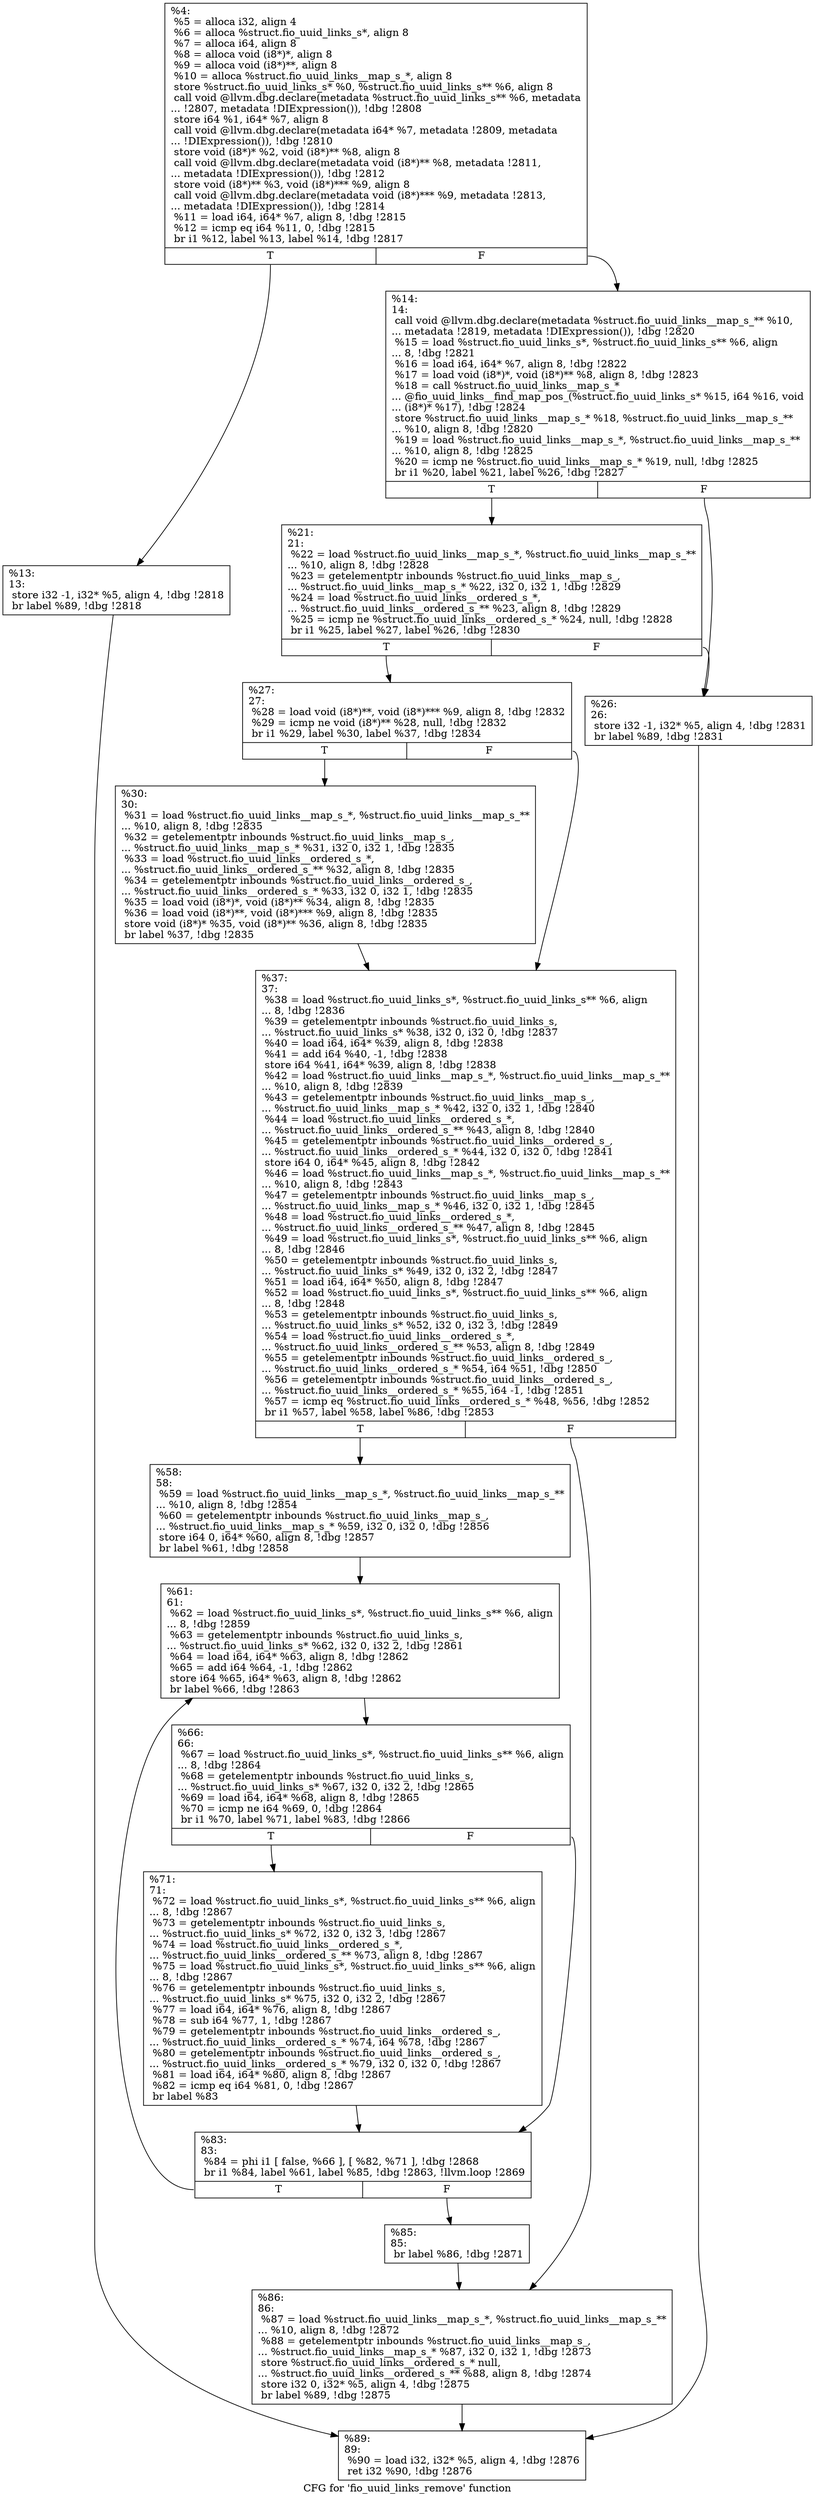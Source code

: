 digraph "CFG for 'fio_uuid_links_remove' function" {
	label="CFG for 'fio_uuid_links_remove' function";

	Node0x556851540210 [shape=record,label="{%4:\l  %5 = alloca i32, align 4\l  %6 = alloca %struct.fio_uuid_links_s*, align 8\l  %7 = alloca i64, align 8\l  %8 = alloca void (i8*)*, align 8\l  %9 = alloca void (i8*)**, align 8\l  %10 = alloca %struct.fio_uuid_links__map_s_*, align 8\l  store %struct.fio_uuid_links_s* %0, %struct.fio_uuid_links_s** %6, align 8\l  call void @llvm.dbg.declare(metadata %struct.fio_uuid_links_s** %6, metadata\l... !2807, metadata !DIExpression()), !dbg !2808\l  store i64 %1, i64* %7, align 8\l  call void @llvm.dbg.declare(metadata i64* %7, metadata !2809, metadata\l... !DIExpression()), !dbg !2810\l  store void (i8*)* %2, void (i8*)** %8, align 8\l  call void @llvm.dbg.declare(metadata void (i8*)** %8, metadata !2811,\l... metadata !DIExpression()), !dbg !2812\l  store void (i8*)** %3, void (i8*)*** %9, align 8\l  call void @llvm.dbg.declare(metadata void (i8*)*** %9, metadata !2813,\l... metadata !DIExpression()), !dbg !2814\l  %11 = load i64, i64* %7, align 8, !dbg !2815\l  %12 = icmp eq i64 %11, 0, !dbg !2815\l  br i1 %12, label %13, label %14, !dbg !2817\l|{<s0>T|<s1>F}}"];
	Node0x556851540210:s0 -> Node0x5568516e2b50;
	Node0x556851540210:s1 -> Node0x5568516e2ba0;
	Node0x5568516e2b50 [shape=record,label="{%13:\l13:                                               \l  store i32 -1, i32* %5, align 4, !dbg !2818\l  br label %89, !dbg !2818\l}"];
	Node0x5568516e2b50 -> Node0x5568516e2fb0;
	Node0x5568516e2ba0 [shape=record,label="{%14:\l14:                                               \l  call void @llvm.dbg.declare(metadata %struct.fio_uuid_links__map_s_** %10,\l... metadata !2819, metadata !DIExpression()), !dbg !2820\l  %15 = load %struct.fio_uuid_links_s*, %struct.fio_uuid_links_s** %6, align\l... 8, !dbg !2821\l  %16 = load i64, i64* %7, align 8, !dbg !2822\l  %17 = load void (i8*)*, void (i8*)** %8, align 8, !dbg !2823\l  %18 = call %struct.fio_uuid_links__map_s_*\l... @fio_uuid_links__find_map_pos_(%struct.fio_uuid_links_s* %15, i64 %16, void\l... (i8*)* %17), !dbg !2824\l  store %struct.fio_uuid_links__map_s_* %18, %struct.fio_uuid_links__map_s_**\l... %10, align 8, !dbg !2820\l  %19 = load %struct.fio_uuid_links__map_s_*, %struct.fio_uuid_links__map_s_**\l... %10, align 8, !dbg !2825\l  %20 = icmp ne %struct.fio_uuid_links__map_s_* %19, null, !dbg !2825\l  br i1 %20, label %21, label %26, !dbg !2827\l|{<s0>T|<s1>F}}"];
	Node0x5568516e2ba0:s0 -> Node0x5568516e2bf0;
	Node0x5568516e2ba0:s1 -> Node0x5568516e2c40;
	Node0x5568516e2bf0 [shape=record,label="{%21:\l21:                                               \l  %22 = load %struct.fio_uuid_links__map_s_*, %struct.fio_uuid_links__map_s_**\l... %10, align 8, !dbg !2828\l  %23 = getelementptr inbounds %struct.fio_uuid_links__map_s_,\l... %struct.fio_uuid_links__map_s_* %22, i32 0, i32 1, !dbg !2829\l  %24 = load %struct.fio_uuid_links__ordered_s_*,\l... %struct.fio_uuid_links__ordered_s_** %23, align 8, !dbg !2829\l  %25 = icmp ne %struct.fio_uuid_links__ordered_s_* %24, null, !dbg !2828\l  br i1 %25, label %27, label %26, !dbg !2830\l|{<s0>T|<s1>F}}"];
	Node0x5568516e2bf0:s0 -> Node0x5568516e2c90;
	Node0x5568516e2bf0:s1 -> Node0x5568516e2c40;
	Node0x5568516e2c40 [shape=record,label="{%26:\l26:                                               \l  store i32 -1, i32* %5, align 4, !dbg !2831\l  br label %89, !dbg !2831\l}"];
	Node0x5568516e2c40 -> Node0x5568516e2fb0;
	Node0x5568516e2c90 [shape=record,label="{%27:\l27:                                               \l  %28 = load void (i8*)**, void (i8*)*** %9, align 8, !dbg !2832\l  %29 = icmp ne void (i8*)** %28, null, !dbg !2832\l  br i1 %29, label %30, label %37, !dbg !2834\l|{<s0>T|<s1>F}}"];
	Node0x5568516e2c90:s0 -> Node0x5568516e2ce0;
	Node0x5568516e2c90:s1 -> Node0x5568516e2d30;
	Node0x5568516e2ce0 [shape=record,label="{%30:\l30:                                               \l  %31 = load %struct.fio_uuid_links__map_s_*, %struct.fio_uuid_links__map_s_**\l... %10, align 8, !dbg !2835\l  %32 = getelementptr inbounds %struct.fio_uuid_links__map_s_,\l... %struct.fio_uuid_links__map_s_* %31, i32 0, i32 1, !dbg !2835\l  %33 = load %struct.fio_uuid_links__ordered_s_*,\l... %struct.fio_uuid_links__ordered_s_** %32, align 8, !dbg !2835\l  %34 = getelementptr inbounds %struct.fio_uuid_links__ordered_s_,\l... %struct.fio_uuid_links__ordered_s_* %33, i32 0, i32 1, !dbg !2835\l  %35 = load void (i8*)*, void (i8*)** %34, align 8, !dbg !2835\l  %36 = load void (i8*)**, void (i8*)*** %9, align 8, !dbg !2835\l  store void (i8*)* %35, void (i8*)** %36, align 8, !dbg !2835\l  br label %37, !dbg !2835\l}"];
	Node0x5568516e2ce0 -> Node0x5568516e2d30;
	Node0x5568516e2d30 [shape=record,label="{%37:\l37:                                               \l  %38 = load %struct.fio_uuid_links_s*, %struct.fio_uuid_links_s** %6, align\l... 8, !dbg !2836\l  %39 = getelementptr inbounds %struct.fio_uuid_links_s,\l... %struct.fio_uuid_links_s* %38, i32 0, i32 0, !dbg !2837\l  %40 = load i64, i64* %39, align 8, !dbg !2838\l  %41 = add i64 %40, -1, !dbg !2838\l  store i64 %41, i64* %39, align 8, !dbg !2838\l  %42 = load %struct.fio_uuid_links__map_s_*, %struct.fio_uuid_links__map_s_**\l... %10, align 8, !dbg !2839\l  %43 = getelementptr inbounds %struct.fio_uuid_links__map_s_,\l... %struct.fio_uuid_links__map_s_* %42, i32 0, i32 1, !dbg !2840\l  %44 = load %struct.fio_uuid_links__ordered_s_*,\l... %struct.fio_uuid_links__ordered_s_** %43, align 8, !dbg !2840\l  %45 = getelementptr inbounds %struct.fio_uuid_links__ordered_s_,\l... %struct.fio_uuid_links__ordered_s_* %44, i32 0, i32 0, !dbg !2841\l  store i64 0, i64* %45, align 8, !dbg !2842\l  %46 = load %struct.fio_uuid_links__map_s_*, %struct.fio_uuid_links__map_s_**\l... %10, align 8, !dbg !2843\l  %47 = getelementptr inbounds %struct.fio_uuid_links__map_s_,\l... %struct.fio_uuid_links__map_s_* %46, i32 0, i32 1, !dbg !2845\l  %48 = load %struct.fio_uuid_links__ordered_s_*,\l... %struct.fio_uuid_links__ordered_s_** %47, align 8, !dbg !2845\l  %49 = load %struct.fio_uuid_links_s*, %struct.fio_uuid_links_s** %6, align\l... 8, !dbg !2846\l  %50 = getelementptr inbounds %struct.fio_uuid_links_s,\l... %struct.fio_uuid_links_s* %49, i32 0, i32 2, !dbg !2847\l  %51 = load i64, i64* %50, align 8, !dbg !2847\l  %52 = load %struct.fio_uuid_links_s*, %struct.fio_uuid_links_s** %6, align\l... 8, !dbg !2848\l  %53 = getelementptr inbounds %struct.fio_uuid_links_s,\l... %struct.fio_uuid_links_s* %52, i32 0, i32 3, !dbg !2849\l  %54 = load %struct.fio_uuid_links__ordered_s_*,\l... %struct.fio_uuid_links__ordered_s_** %53, align 8, !dbg !2849\l  %55 = getelementptr inbounds %struct.fio_uuid_links__ordered_s_,\l... %struct.fio_uuid_links__ordered_s_* %54, i64 %51, !dbg !2850\l  %56 = getelementptr inbounds %struct.fio_uuid_links__ordered_s_,\l... %struct.fio_uuid_links__ordered_s_* %55, i64 -1, !dbg !2851\l  %57 = icmp eq %struct.fio_uuid_links__ordered_s_* %48, %56, !dbg !2852\l  br i1 %57, label %58, label %86, !dbg !2853\l|{<s0>T|<s1>F}}"];
	Node0x5568516e2d30:s0 -> Node0x5568516e2d80;
	Node0x5568516e2d30:s1 -> Node0x5568516e2f60;
	Node0x5568516e2d80 [shape=record,label="{%58:\l58:                                               \l  %59 = load %struct.fio_uuid_links__map_s_*, %struct.fio_uuid_links__map_s_**\l... %10, align 8, !dbg !2854\l  %60 = getelementptr inbounds %struct.fio_uuid_links__map_s_,\l... %struct.fio_uuid_links__map_s_* %59, i32 0, i32 0, !dbg !2856\l  store i64 0, i64* %60, align 8, !dbg !2857\l  br label %61, !dbg !2858\l}"];
	Node0x5568516e2d80 -> Node0x5568516e2dd0;
	Node0x5568516e2dd0 [shape=record,label="{%61:\l61:                                               \l  %62 = load %struct.fio_uuid_links_s*, %struct.fio_uuid_links_s** %6, align\l... 8, !dbg !2859\l  %63 = getelementptr inbounds %struct.fio_uuid_links_s,\l... %struct.fio_uuid_links_s* %62, i32 0, i32 2, !dbg !2861\l  %64 = load i64, i64* %63, align 8, !dbg !2862\l  %65 = add i64 %64, -1, !dbg !2862\l  store i64 %65, i64* %63, align 8, !dbg !2862\l  br label %66, !dbg !2863\l}"];
	Node0x5568516e2dd0 -> Node0x5568516e2e20;
	Node0x5568516e2e20 [shape=record,label="{%66:\l66:                                               \l  %67 = load %struct.fio_uuid_links_s*, %struct.fio_uuid_links_s** %6, align\l... 8, !dbg !2864\l  %68 = getelementptr inbounds %struct.fio_uuid_links_s,\l... %struct.fio_uuid_links_s* %67, i32 0, i32 2, !dbg !2865\l  %69 = load i64, i64* %68, align 8, !dbg !2865\l  %70 = icmp ne i64 %69, 0, !dbg !2864\l  br i1 %70, label %71, label %83, !dbg !2866\l|{<s0>T|<s1>F}}"];
	Node0x5568516e2e20:s0 -> Node0x5568516e2e70;
	Node0x5568516e2e20:s1 -> Node0x5568516e2ec0;
	Node0x5568516e2e70 [shape=record,label="{%71:\l71:                                               \l  %72 = load %struct.fio_uuid_links_s*, %struct.fio_uuid_links_s** %6, align\l... 8, !dbg !2867\l  %73 = getelementptr inbounds %struct.fio_uuid_links_s,\l... %struct.fio_uuid_links_s* %72, i32 0, i32 3, !dbg !2867\l  %74 = load %struct.fio_uuid_links__ordered_s_*,\l... %struct.fio_uuid_links__ordered_s_** %73, align 8, !dbg !2867\l  %75 = load %struct.fio_uuid_links_s*, %struct.fio_uuid_links_s** %6, align\l... 8, !dbg !2867\l  %76 = getelementptr inbounds %struct.fio_uuid_links_s,\l... %struct.fio_uuid_links_s* %75, i32 0, i32 2, !dbg !2867\l  %77 = load i64, i64* %76, align 8, !dbg !2867\l  %78 = sub i64 %77, 1, !dbg !2867\l  %79 = getelementptr inbounds %struct.fio_uuid_links__ordered_s_,\l... %struct.fio_uuid_links__ordered_s_* %74, i64 %78, !dbg !2867\l  %80 = getelementptr inbounds %struct.fio_uuid_links__ordered_s_,\l... %struct.fio_uuid_links__ordered_s_* %79, i32 0, i32 0, !dbg !2867\l  %81 = load i64, i64* %80, align 8, !dbg !2867\l  %82 = icmp eq i64 %81, 0, !dbg !2867\l  br label %83\l}"];
	Node0x5568516e2e70 -> Node0x5568516e2ec0;
	Node0x5568516e2ec0 [shape=record,label="{%83:\l83:                                               \l  %84 = phi i1 [ false, %66 ], [ %82, %71 ], !dbg !2868\l  br i1 %84, label %61, label %85, !dbg !2863, !llvm.loop !2869\l|{<s0>T|<s1>F}}"];
	Node0x5568516e2ec0:s0 -> Node0x5568516e2dd0;
	Node0x5568516e2ec0:s1 -> Node0x5568516e2f10;
	Node0x5568516e2f10 [shape=record,label="{%85:\l85:                                               \l  br label %86, !dbg !2871\l}"];
	Node0x5568516e2f10 -> Node0x5568516e2f60;
	Node0x5568516e2f60 [shape=record,label="{%86:\l86:                                               \l  %87 = load %struct.fio_uuid_links__map_s_*, %struct.fio_uuid_links__map_s_**\l... %10, align 8, !dbg !2872\l  %88 = getelementptr inbounds %struct.fio_uuid_links__map_s_,\l... %struct.fio_uuid_links__map_s_* %87, i32 0, i32 1, !dbg !2873\l  store %struct.fio_uuid_links__ordered_s_* null,\l... %struct.fio_uuid_links__ordered_s_** %88, align 8, !dbg !2874\l  store i32 0, i32* %5, align 4, !dbg !2875\l  br label %89, !dbg !2875\l}"];
	Node0x5568516e2f60 -> Node0x5568516e2fb0;
	Node0x5568516e2fb0 [shape=record,label="{%89:\l89:                                               \l  %90 = load i32, i32* %5, align 4, !dbg !2876\l  ret i32 %90, !dbg !2876\l}"];
}
